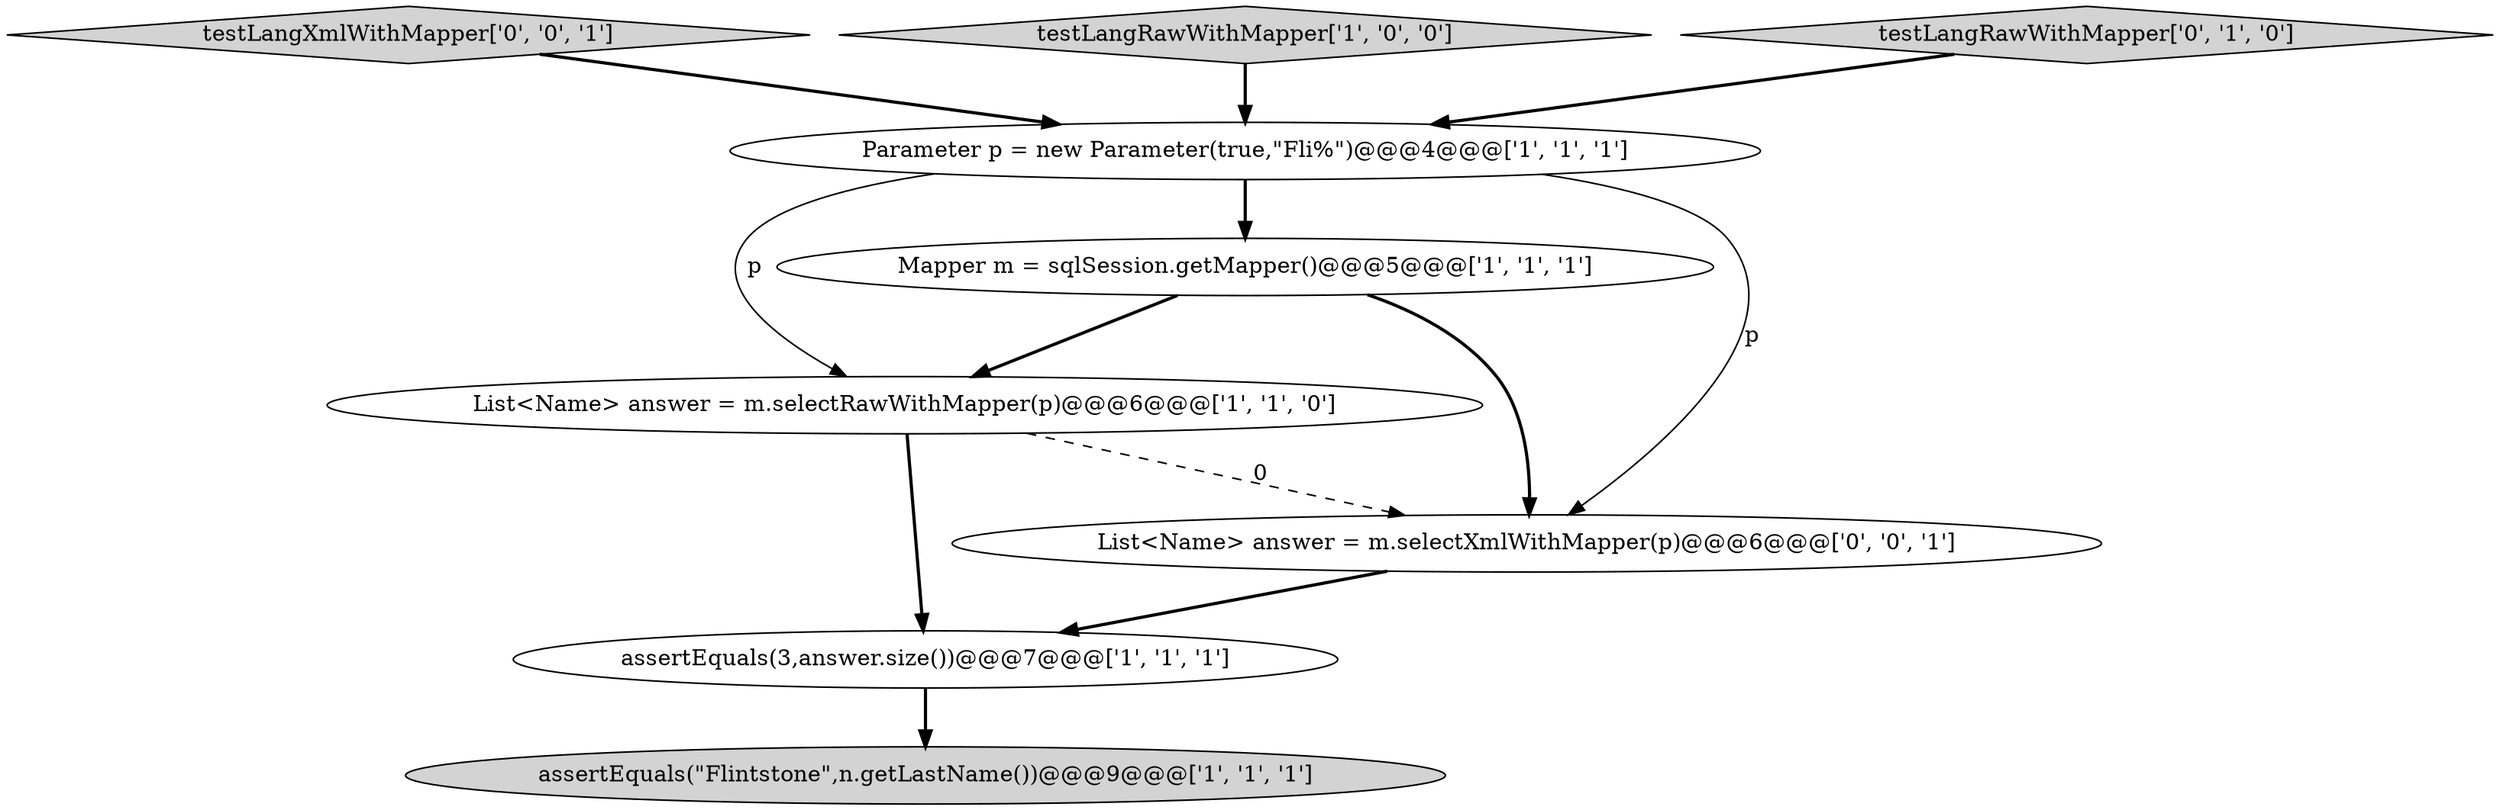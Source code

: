 digraph {
8 [style = filled, label = "testLangXmlWithMapper['0', '0', '1']", fillcolor = lightgray, shape = diamond image = "AAA0AAABBB3BBB"];
2 [style = filled, label = "Parameter p = new Parameter(true,\"Fli%\")@@@4@@@['1', '1', '1']", fillcolor = white, shape = ellipse image = "AAA0AAABBB1BBB"];
4 [style = filled, label = "testLangRawWithMapper['1', '0', '0']", fillcolor = lightgray, shape = diamond image = "AAA0AAABBB1BBB"];
1 [style = filled, label = "assertEquals(\"Flintstone\",n.getLastName())@@@9@@@['1', '1', '1']", fillcolor = lightgray, shape = ellipse image = "AAA0AAABBB1BBB"];
3 [style = filled, label = "Mapper m = sqlSession.getMapper()@@@5@@@['1', '1', '1']", fillcolor = white, shape = ellipse image = "AAA0AAABBB1BBB"];
5 [style = filled, label = "List<Name> answer = m.selectRawWithMapper(p)@@@6@@@['1', '1', '0']", fillcolor = white, shape = ellipse image = "AAA0AAABBB1BBB"];
6 [style = filled, label = "testLangRawWithMapper['0', '1', '0']", fillcolor = lightgray, shape = diamond image = "AAA0AAABBB2BBB"];
7 [style = filled, label = "List<Name> answer = m.selectXmlWithMapper(p)@@@6@@@['0', '0', '1']", fillcolor = white, shape = ellipse image = "AAA0AAABBB3BBB"];
0 [style = filled, label = "assertEquals(3,answer.size())@@@7@@@['1', '1', '1']", fillcolor = white, shape = ellipse image = "AAA0AAABBB1BBB"];
2->7 [style = solid, label="p"];
3->5 [style = bold, label=""];
7->0 [style = bold, label=""];
4->2 [style = bold, label=""];
5->7 [style = dashed, label="0"];
5->0 [style = bold, label=""];
3->7 [style = bold, label=""];
8->2 [style = bold, label=""];
0->1 [style = bold, label=""];
2->5 [style = solid, label="p"];
2->3 [style = bold, label=""];
6->2 [style = bold, label=""];
}
